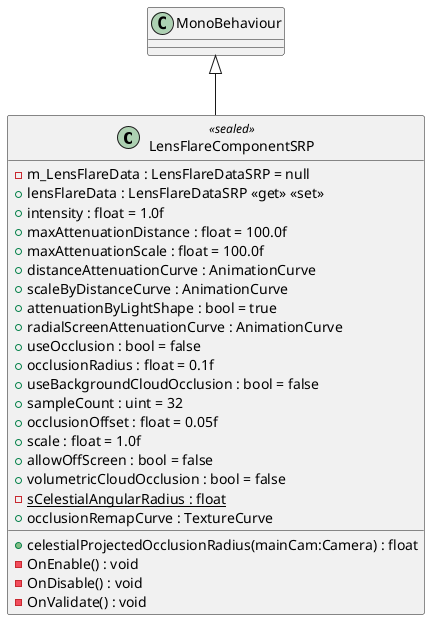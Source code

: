 @startuml
class LensFlareComponentSRP <<sealed>> {
    - m_LensFlareData : LensFlareDataSRP = null
    + lensFlareData : LensFlareDataSRP <<get>> <<set>>
    + intensity : float = 1.0f
    + maxAttenuationDistance : float = 100.0f
    + maxAttenuationScale : float = 100.0f
    + distanceAttenuationCurve : AnimationCurve
    + scaleByDistanceCurve : AnimationCurve
    + attenuationByLightShape : bool = true
    + radialScreenAttenuationCurve : AnimationCurve
    + useOcclusion : bool = false
    + occlusionRadius : float = 0.1f
    + useBackgroundCloudOcclusion : bool = false
    + sampleCount : uint = 32
    + occlusionOffset : float = 0.05f
    + scale : float = 1.0f
    + allowOffScreen : bool = false
    + volumetricCloudOcclusion : bool = false
    - {static} sCelestialAngularRadius : float
    + occlusionRemapCurve : TextureCurve
    + celestialProjectedOcclusionRadius(mainCam:Camera) : float
    - OnEnable() : void
    - OnDisable() : void
    - OnValidate() : void
}
MonoBehaviour <|-- LensFlareComponentSRP
@enduml
